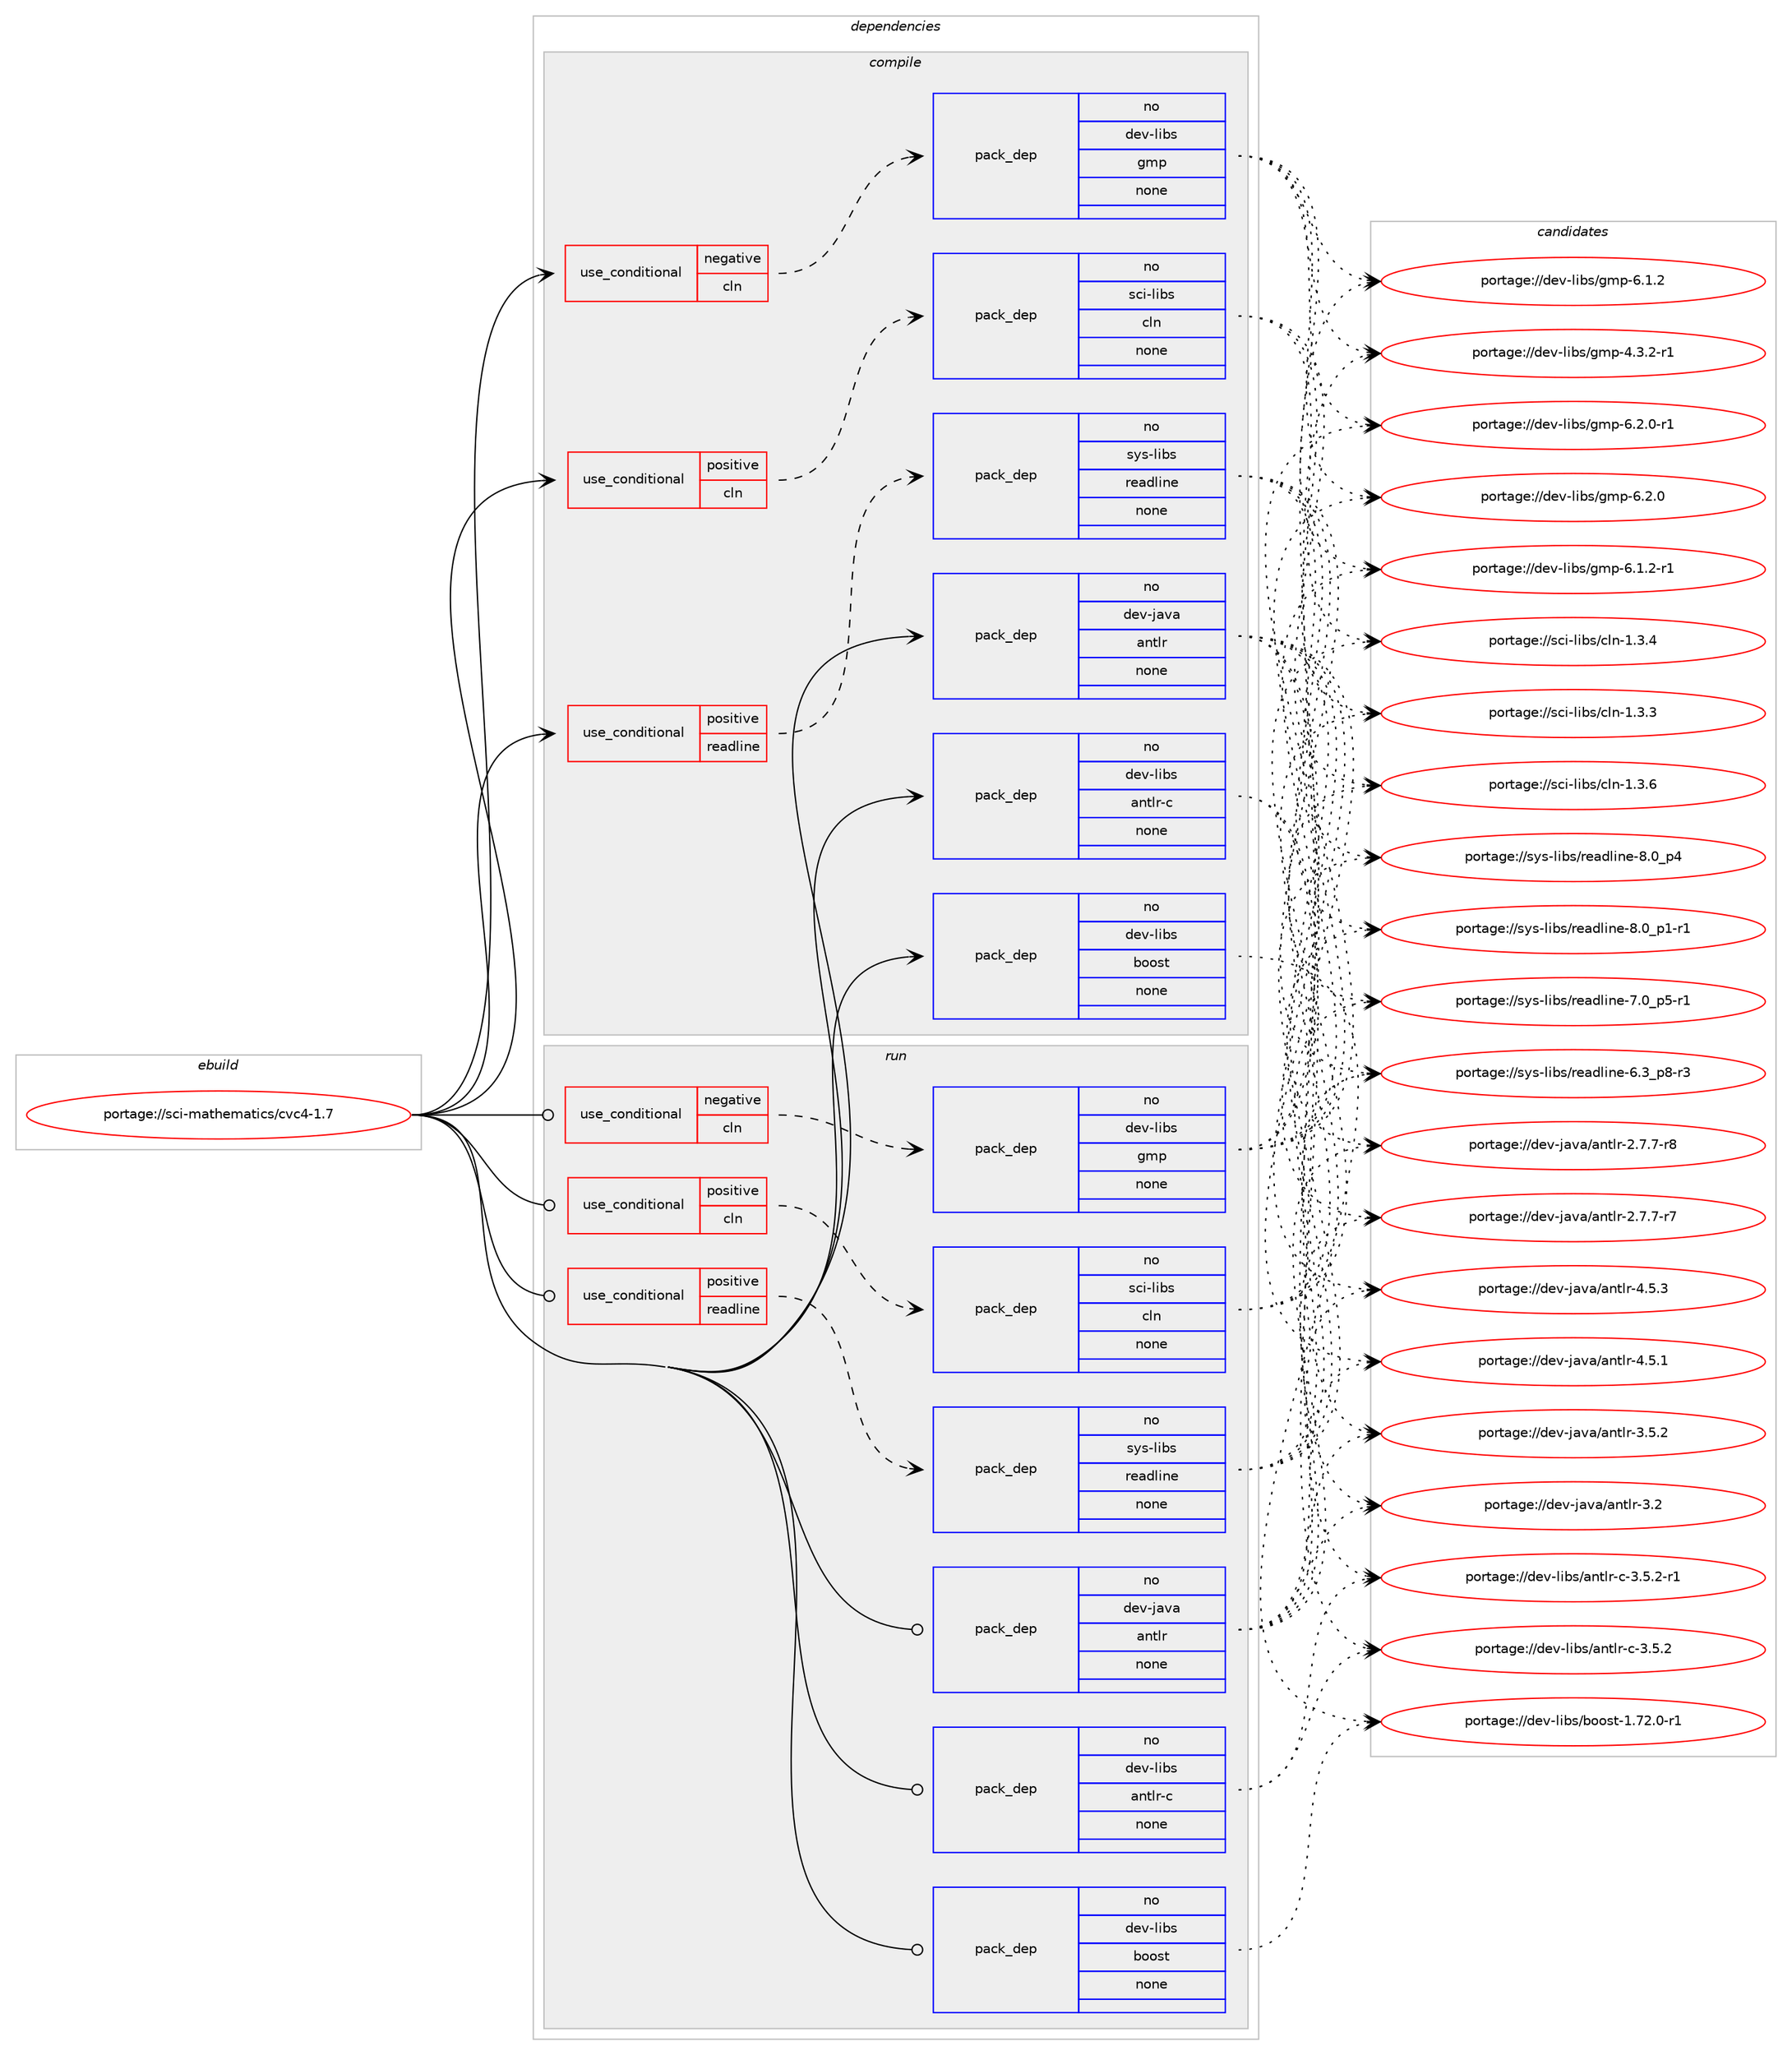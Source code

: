 digraph prolog {

# *************
# Graph options
# *************

newrank=true;
concentrate=true;
compound=true;
graph [rankdir=LR,fontname=Helvetica,fontsize=10,ranksep=1.5];#, ranksep=2.5, nodesep=0.2];
edge  [arrowhead=vee];
node  [fontname=Helvetica,fontsize=10];

# **********
# The ebuild
# **********

subgraph cluster_leftcol {
color=gray;
rank=same;
label=<<i>ebuild</i>>;
id [label="portage://sci-mathematics/cvc4-1.7", color=red, width=4, href="../sci-mathematics/cvc4-1.7.svg"];
}

# ****************
# The dependencies
# ****************

subgraph cluster_midcol {
color=gray;
label=<<i>dependencies</i>>;
subgraph cluster_compile {
fillcolor="#eeeeee";
style=filled;
label=<<i>compile</i>>;
subgraph cond6609 {
dependency36880 [label=<<TABLE BORDER="0" CELLBORDER="1" CELLSPACING="0" CELLPADDING="4"><TR><TD ROWSPAN="3" CELLPADDING="10">use_conditional</TD></TR><TR><TD>negative</TD></TR><TR><TD>cln</TD></TR></TABLE>>, shape=none, color=red];
subgraph pack29470 {
dependency36881 [label=<<TABLE BORDER="0" CELLBORDER="1" CELLSPACING="0" CELLPADDING="4" WIDTH="220"><TR><TD ROWSPAN="6" CELLPADDING="30">pack_dep</TD></TR><TR><TD WIDTH="110">no</TD></TR><TR><TD>dev-libs</TD></TR><TR><TD>gmp</TD></TR><TR><TD>none</TD></TR><TR><TD></TD></TR></TABLE>>, shape=none, color=blue];
}
dependency36880:e -> dependency36881:w [weight=20,style="dashed",arrowhead="vee"];
}
id:e -> dependency36880:w [weight=20,style="solid",arrowhead="vee"];
subgraph cond6610 {
dependency36882 [label=<<TABLE BORDER="0" CELLBORDER="1" CELLSPACING="0" CELLPADDING="4"><TR><TD ROWSPAN="3" CELLPADDING="10">use_conditional</TD></TR><TR><TD>positive</TD></TR><TR><TD>cln</TD></TR></TABLE>>, shape=none, color=red];
subgraph pack29471 {
dependency36883 [label=<<TABLE BORDER="0" CELLBORDER="1" CELLSPACING="0" CELLPADDING="4" WIDTH="220"><TR><TD ROWSPAN="6" CELLPADDING="30">pack_dep</TD></TR><TR><TD WIDTH="110">no</TD></TR><TR><TD>sci-libs</TD></TR><TR><TD>cln</TD></TR><TR><TD>none</TD></TR><TR><TD></TD></TR></TABLE>>, shape=none, color=blue];
}
dependency36882:e -> dependency36883:w [weight=20,style="dashed",arrowhead="vee"];
}
id:e -> dependency36882:w [weight=20,style="solid",arrowhead="vee"];
subgraph cond6611 {
dependency36884 [label=<<TABLE BORDER="0" CELLBORDER="1" CELLSPACING="0" CELLPADDING="4"><TR><TD ROWSPAN="3" CELLPADDING="10">use_conditional</TD></TR><TR><TD>positive</TD></TR><TR><TD>readline</TD></TR></TABLE>>, shape=none, color=red];
subgraph pack29472 {
dependency36885 [label=<<TABLE BORDER="0" CELLBORDER="1" CELLSPACING="0" CELLPADDING="4" WIDTH="220"><TR><TD ROWSPAN="6" CELLPADDING="30">pack_dep</TD></TR><TR><TD WIDTH="110">no</TD></TR><TR><TD>sys-libs</TD></TR><TR><TD>readline</TD></TR><TR><TD>none</TD></TR><TR><TD></TD></TR></TABLE>>, shape=none, color=blue];
}
dependency36884:e -> dependency36885:w [weight=20,style="dashed",arrowhead="vee"];
}
id:e -> dependency36884:w [weight=20,style="solid",arrowhead="vee"];
subgraph pack29473 {
dependency36886 [label=<<TABLE BORDER="0" CELLBORDER="1" CELLSPACING="0" CELLPADDING="4" WIDTH="220"><TR><TD ROWSPAN="6" CELLPADDING="30">pack_dep</TD></TR><TR><TD WIDTH="110">no</TD></TR><TR><TD>dev-java</TD></TR><TR><TD>antlr</TD></TR><TR><TD>none</TD></TR><TR><TD></TD></TR></TABLE>>, shape=none, color=blue];
}
id:e -> dependency36886:w [weight=20,style="solid",arrowhead="vee"];
subgraph pack29474 {
dependency36887 [label=<<TABLE BORDER="0" CELLBORDER="1" CELLSPACING="0" CELLPADDING="4" WIDTH="220"><TR><TD ROWSPAN="6" CELLPADDING="30">pack_dep</TD></TR><TR><TD WIDTH="110">no</TD></TR><TR><TD>dev-libs</TD></TR><TR><TD>antlr-c</TD></TR><TR><TD>none</TD></TR><TR><TD></TD></TR></TABLE>>, shape=none, color=blue];
}
id:e -> dependency36887:w [weight=20,style="solid",arrowhead="vee"];
subgraph pack29475 {
dependency36888 [label=<<TABLE BORDER="0" CELLBORDER="1" CELLSPACING="0" CELLPADDING="4" WIDTH="220"><TR><TD ROWSPAN="6" CELLPADDING="30">pack_dep</TD></TR><TR><TD WIDTH="110">no</TD></TR><TR><TD>dev-libs</TD></TR><TR><TD>boost</TD></TR><TR><TD>none</TD></TR><TR><TD></TD></TR></TABLE>>, shape=none, color=blue];
}
id:e -> dependency36888:w [weight=20,style="solid",arrowhead="vee"];
}
subgraph cluster_compileandrun {
fillcolor="#eeeeee";
style=filled;
label=<<i>compile and run</i>>;
}
subgraph cluster_run {
fillcolor="#eeeeee";
style=filled;
label=<<i>run</i>>;
subgraph cond6612 {
dependency36889 [label=<<TABLE BORDER="0" CELLBORDER="1" CELLSPACING="0" CELLPADDING="4"><TR><TD ROWSPAN="3" CELLPADDING="10">use_conditional</TD></TR><TR><TD>negative</TD></TR><TR><TD>cln</TD></TR></TABLE>>, shape=none, color=red];
subgraph pack29476 {
dependency36890 [label=<<TABLE BORDER="0" CELLBORDER="1" CELLSPACING="0" CELLPADDING="4" WIDTH="220"><TR><TD ROWSPAN="6" CELLPADDING="30">pack_dep</TD></TR><TR><TD WIDTH="110">no</TD></TR><TR><TD>dev-libs</TD></TR><TR><TD>gmp</TD></TR><TR><TD>none</TD></TR><TR><TD></TD></TR></TABLE>>, shape=none, color=blue];
}
dependency36889:e -> dependency36890:w [weight=20,style="dashed",arrowhead="vee"];
}
id:e -> dependency36889:w [weight=20,style="solid",arrowhead="odot"];
subgraph cond6613 {
dependency36891 [label=<<TABLE BORDER="0" CELLBORDER="1" CELLSPACING="0" CELLPADDING="4"><TR><TD ROWSPAN="3" CELLPADDING="10">use_conditional</TD></TR><TR><TD>positive</TD></TR><TR><TD>cln</TD></TR></TABLE>>, shape=none, color=red];
subgraph pack29477 {
dependency36892 [label=<<TABLE BORDER="0" CELLBORDER="1" CELLSPACING="0" CELLPADDING="4" WIDTH="220"><TR><TD ROWSPAN="6" CELLPADDING="30">pack_dep</TD></TR><TR><TD WIDTH="110">no</TD></TR><TR><TD>sci-libs</TD></TR><TR><TD>cln</TD></TR><TR><TD>none</TD></TR><TR><TD></TD></TR></TABLE>>, shape=none, color=blue];
}
dependency36891:e -> dependency36892:w [weight=20,style="dashed",arrowhead="vee"];
}
id:e -> dependency36891:w [weight=20,style="solid",arrowhead="odot"];
subgraph cond6614 {
dependency36893 [label=<<TABLE BORDER="0" CELLBORDER="1" CELLSPACING="0" CELLPADDING="4"><TR><TD ROWSPAN="3" CELLPADDING="10">use_conditional</TD></TR><TR><TD>positive</TD></TR><TR><TD>readline</TD></TR></TABLE>>, shape=none, color=red];
subgraph pack29478 {
dependency36894 [label=<<TABLE BORDER="0" CELLBORDER="1" CELLSPACING="0" CELLPADDING="4" WIDTH="220"><TR><TD ROWSPAN="6" CELLPADDING="30">pack_dep</TD></TR><TR><TD WIDTH="110">no</TD></TR><TR><TD>sys-libs</TD></TR><TR><TD>readline</TD></TR><TR><TD>none</TD></TR><TR><TD></TD></TR></TABLE>>, shape=none, color=blue];
}
dependency36893:e -> dependency36894:w [weight=20,style="dashed",arrowhead="vee"];
}
id:e -> dependency36893:w [weight=20,style="solid",arrowhead="odot"];
subgraph pack29479 {
dependency36895 [label=<<TABLE BORDER="0" CELLBORDER="1" CELLSPACING="0" CELLPADDING="4" WIDTH="220"><TR><TD ROWSPAN="6" CELLPADDING="30">pack_dep</TD></TR><TR><TD WIDTH="110">no</TD></TR><TR><TD>dev-java</TD></TR><TR><TD>antlr</TD></TR><TR><TD>none</TD></TR><TR><TD></TD></TR></TABLE>>, shape=none, color=blue];
}
id:e -> dependency36895:w [weight=20,style="solid",arrowhead="odot"];
subgraph pack29480 {
dependency36896 [label=<<TABLE BORDER="0" CELLBORDER="1" CELLSPACING="0" CELLPADDING="4" WIDTH="220"><TR><TD ROWSPAN="6" CELLPADDING="30">pack_dep</TD></TR><TR><TD WIDTH="110">no</TD></TR><TR><TD>dev-libs</TD></TR><TR><TD>antlr-c</TD></TR><TR><TD>none</TD></TR><TR><TD></TD></TR></TABLE>>, shape=none, color=blue];
}
id:e -> dependency36896:w [weight=20,style="solid",arrowhead="odot"];
subgraph pack29481 {
dependency36897 [label=<<TABLE BORDER="0" CELLBORDER="1" CELLSPACING="0" CELLPADDING="4" WIDTH="220"><TR><TD ROWSPAN="6" CELLPADDING="30">pack_dep</TD></TR><TR><TD WIDTH="110">no</TD></TR><TR><TD>dev-libs</TD></TR><TR><TD>boost</TD></TR><TR><TD>none</TD></TR><TR><TD></TD></TR></TABLE>>, shape=none, color=blue];
}
id:e -> dependency36897:w [weight=20,style="solid",arrowhead="odot"];
}
}

# **************
# The candidates
# **************

subgraph cluster_choices {
rank=same;
color=gray;
label=<<i>candidates</i>>;

subgraph choice29470 {
color=black;
nodesep=1;
choice1001011184510810598115471031091124554465046484511449 [label="portage://dev-libs/gmp-6.2.0-r1", color=red, width=4,href="../dev-libs/gmp-6.2.0-r1.svg"];
choice100101118451081059811547103109112455446504648 [label="portage://dev-libs/gmp-6.2.0", color=red, width=4,href="../dev-libs/gmp-6.2.0.svg"];
choice1001011184510810598115471031091124554464946504511449 [label="portage://dev-libs/gmp-6.1.2-r1", color=red, width=4,href="../dev-libs/gmp-6.1.2-r1.svg"];
choice100101118451081059811547103109112455446494650 [label="portage://dev-libs/gmp-6.1.2", color=red, width=4,href="../dev-libs/gmp-6.1.2.svg"];
choice1001011184510810598115471031091124552465146504511449 [label="portage://dev-libs/gmp-4.3.2-r1", color=red, width=4,href="../dev-libs/gmp-4.3.2-r1.svg"];
dependency36881:e -> choice1001011184510810598115471031091124554465046484511449:w [style=dotted,weight="100"];
dependency36881:e -> choice100101118451081059811547103109112455446504648:w [style=dotted,weight="100"];
dependency36881:e -> choice1001011184510810598115471031091124554464946504511449:w [style=dotted,weight="100"];
dependency36881:e -> choice100101118451081059811547103109112455446494650:w [style=dotted,weight="100"];
dependency36881:e -> choice1001011184510810598115471031091124552465146504511449:w [style=dotted,weight="100"];
}
subgraph choice29471 {
color=black;
nodesep=1;
choice1159910545108105981154799108110454946514654 [label="portage://sci-libs/cln-1.3.6", color=red, width=4,href="../sci-libs/cln-1.3.6.svg"];
choice1159910545108105981154799108110454946514652 [label="portage://sci-libs/cln-1.3.4", color=red, width=4,href="../sci-libs/cln-1.3.4.svg"];
choice1159910545108105981154799108110454946514651 [label="portage://sci-libs/cln-1.3.3", color=red, width=4,href="../sci-libs/cln-1.3.3.svg"];
dependency36883:e -> choice1159910545108105981154799108110454946514654:w [style=dotted,weight="100"];
dependency36883:e -> choice1159910545108105981154799108110454946514652:w [style=dotted,weight="100"];
dependency36883:e -> choice1159910545108105981154799108110454946514651:w [style=dotted,weight="100"];
}
subgraph choice29472 {
color=black;
nodesep=1;
choice11512111545108105981154711410197100108105110101455646489511252 [label="portage://sys-libs/readline-8.0_p4", color=red, width=4,href="../sys-libs/readline-8.0_p4.svg"];
choice115121115451081059811547114101971001081051101014556464895112494511449 [label="portage://sys-libs/readline-8.0_p1-r1", color=red, width=4,href="../sys-libs/readline-8.0_p1-r1.svg"];
choice115121115451081059811547114101971001081051101014555464895112534511449 [label="portage://sys-libs/readline-7.0_p5-r1", color=red, width=4,href="../sys-libs/readline-7.0_p5-r1.svg"];
choice115121115451081059811547114101971001081051101014554465195112564511451 [label="portage://sys-libs/readline-6.3_p8-r3", color=red, width=4,href="../sys-libs/readline-6.3_p8-r3.svg"];
dependency36885:e -> choice11512111545108105981154711410197100108105110101455646489511252:w [style=dotted,weight="100"];
dependency36885:e -> choice115121115451081059811547114101971001081051101014556464895112494511449:w [style=dotted,weight="100"];
dependency36885:e -> choice115121115451081059811547114101971001081051101014555464895112534511449:w [style=dotted,weight="100"];
dependency36885:e -> choice115121115451081059811547114101971001081051101014554465195112564511451:w [style=dotted,weight="100"];
}
subgraph choice29473 {
color=black;
nodesep=1;
choice1001011184510697118974797110116108114455246534651 [label="portage://dev-java/antlr-4.5.3", color=red, width=4,href="../dev-java/antlr-4.5.3.svg"];
choice1001011184510697118974797110116108114455246534649 [label="portage://dev-java/antlr-4.5.1", color=red, width=4,href="../dev-java/antlr-4.5.1.svg"];
choice1001011184510697118974797110116108114455146534650 [label="portage://dev-java/antlr-3.5.2", color=red, width=4,href="../dev-java/antlr-3.5.2.svg"];
choice100101118451069711897479711011610811445514650 [label="portage://dev-java/antlr-3.2", color=red, width=4,href="../dev-java/antlr-3.2.svg"];
choice10010111845106971189747971101161081144550465546554511456 [label="portage://dev-java/antlr-2.7.7-r8", color=red, width=4,href="../dev-java/antlr-2.7.7-r8.svg"];
choice10010111845106971189747971101161081144550465546554511455 [label="portage://dev-java/antlr-2.7.7-r7", color=red, width=4,href="../dev-java/antlr-2.7.7-r7.svg"];
dependency36886:e -> choice1001011184510697118974797110116108114455246534651:w [style=dotted,weight="100"];
dependency36886:e -> choice1001011184510697118974797110116108114455246534649:w [style=dotted,weight="100"];
dependency36886:e -> choice1001011184510697118974797110116108114455146534650:w [style=dotted,weight="100"];
dependency36886:e -> choice100101118451069711897479711011610811445514650:w [style=dotted,weight="100"];
dependency36886:e -> choice10010111845106971189747971101161081144550465546554511456:w [style=dotted,weight="100"];
dependency36886:e -> choice10010111845106971189747971101161081144550465546554511455:w [style=dotted,weight="100"];
}
subgraph choice29474 {
color=black;
nodesep=1;
choice1001011184510810598115479711011610811445994551465346504511449 [label="portage://dev-libs/antlr-c-3.5.2-r1", color=red, width=4,href="../dev-libs/antlr-c-3.5.2-r1.svg"];
choice100101118451081059811547971101161081144599455146534650 [label="portage://dev-libs/antlr-c-3.5.2", color=red, width=4,href="../dev-libs/antlr-c-3.5.2.svg"];
dependency36887:e -> choice1001011184510810598115479711011610811445994551465346504511449:w [style=dotted,weight="100"];
dependency36887:e -> choice100101118451081059811547971101161081144599455146534650:w [style=dotted,weight="100"];
}
subgraph choice29475 {
color=black;
nodesep=1;
choice10010111845108105981154798111111115116454946555046484511449 [label="portage://dev-libs/boost-1.72.0-r1", color=red, width=4,href="../dev-libs/boost-1.72.0-r1.svg"];
dependency36888:e -> choice10010111845108105981154798111111115116454946555046484511449:w [style=dotted,weight="100"];
}
subgraph choice29476 {
color=black;
nodesep=1;
choice1001011184510810598115471031091124554465046484511449 [label="portage://dev-libs/gmp-6.2.0-r1", color=red, width=4,href="../dev-libs/gmp-6.2.0-r1.svg"];
choice100101118451081059811547103109112455446504648 [label="portage://dev-libs/gmp-6.2.0", color=red, width=4,href="../dev-libs/gmp-6.2.0.svg"];
choice1001011184510810598115471031091124554464946504511449 [label="portage://dev-libs/gmp-6.1.2-r1", color=red, width=4,href="../dev-libs/gmp-6.1.2-r1.svg"];
choice100101118451081059811547103109112455446494650 [label="portage://dev-libs/gmp-6.1.2", color=red, width=4,href="../dev-libs/gmp-6.1.2.svg"];
choice1001011184510810598115471031091124552465146504511449 [label="portage://dev-libs/gmp-4.3.2-r1", color=red, width=4,href="../dev-libs/gmp-4.3.2-r1.svg"];
dependency36890:e -> choice1001011184510810598115471031091124554465046484511449:w [style=dotted,weight="100"];
dependency36890:e -> choice100101118451081059811547103109112455446504648:w [style=dotted,weight="100"];
dependency36890:e -> choice1001011184510810598115471031091124554464946504511449:w [style=dotted,weight="100"];
dependency36890:e -> choice100101118451081059811547103109112455446494650:w [style=dotted,weight="100"];
dependency36890:e -> choice1001011184510810598115471031091124552465146504511449:w [style=dotted,weight="100"];
}
subgraph choice29477 {
color=black;
nodesep=1;
choice1159910545108105981154799108110454946514654 [label="portage://sci-libs/cln-1.3.6", color=red, width=4,href="../sci-libs/cln-1.3.6.svg"];
choice1159910545108105981154799108110454946514652 [label="portage://sci-libs/cln-1.3.4", color=red, width=4,href="../sci-libs/cln-1.3.4.svg"];
choice1159910545108105981154799108110454946514651 [label="portage://sci-libs/cln-1.3.3", color=red, width=4,href="../sci-libs/cln-1.3.3.svg"];
dependency36892:e -> choice1159910545108105981154799108110454946514654:w [style=dotted,weight="100"];
dependency36892:e -> choice1159910545108105981154799108110454946514652:w [style=dotted,weight="100"];
dependency36892:e -> choice1159910545108105981154799108110454946514651:w [style=dotted,weight="100"];
}
subgraph choice29478 {
color=black;
nodesep=1;
choice11512111545108105981154711410197100108105110101455646489511252 [label="portage://sys-libs/readline-8.0_p4", color=red, width=4,href="../sys-libs/readline-8.0_p4.svg"];
choice115121115451081059811547114101971001081051101014556464895112494511449 [label="portage://sys-libs/readline-8.0_p1-r1", color=red, width=4,href="../sys-libs/readline-8.0_p1-r1.svg"];
choice115121115451081059811547114101971001081051101014555464895112534511449 [label="portage://sys-libs/readline-7.0_p5-r1", color=red, width=4,href="../sys-libs/readline-7.0_p5-r1.svg"];
choice115121115451081059811547114101971001081051101014554465195112564511451 [label="portage://sys-libs/readline-6.3_p8-r3", color=red, width=4,href="../sys-libs/readline-6.3_p8-r3.svg"];
dependency36894:e -> choice11512111545108105981154711410197100108105110101455646489511252:w [style=dotted,weight="100"];
dependency36894:e -> choice115121115451081059811547114101971001081051101014556464895112494511449:w [style=dotted,weight="100"];
dependency36894:e -> choice115121115451081059811547114101971001081051101014555464895112534511449:w [style=dotted,weight="100"];
dependency36894:e -> choice115121115451081059811547114101971001081051101014554465195112564511451:w [style=dotted,weight="100"];
}
subgraph choice29479 {
color=black;
nodesep=1;
choice1001011184510697118974797110116108114455246534651 [label="portage://dev-java/antlr-4.5.3", color=red, width=4,href="../dev-java/antlr-4.5.3.svg"];
choice1001011184510697118974797110116108114455246534649 [label="portage://dev-java/antlr-4.5.1", color=red, width=4,href="../dev-java/antlr-4.5.1.svg"];
choice1001011184510697118974797110116108114455146534650 [label="portage://dev-java/antlr-3.5.2", color=red, width=4,href="../dev-java/antlr-3.5.2.svg"];
choice100101118451069711897479711011610811445514650 [label="portage://dev-java/antlr-3.2", color=red, width=4,href="../dev-java/antlr-3.2.svg"];
choice10010111845106971189747971101161081144550465546554511456 [label="portage://dev-java/antlr-2.7.7-r8", color=red, width=4,href="../dev-java/antlr-2.7.7-r8.svg"];
choice10010111845106971189747971101161081144550465546554511455 [label="portage://dev-java/antlr-2.7.7-r7", color=red, width=4,href="../dev-java/antlr-2.7.7-r7.svg"];
dependency36895:e -> choice1001011184510697118974797110116108114455246534651:w [style=dotted,weight="100"];
dependency36895:e -> choice1001011184510697118974797110116108114455246534649:w [style=dotted,weight="100"];
dependency36895:e -> choice1001011184510697118974797110116108114455146534650:w [style=dotted,weight="100"];
dependency36895:e -> choice100101118451069711897479711011610811445514650:w [style=dotted,weight="100"];
dependency36895:e -> choice10010111845106971189747971101161081144550465546554511456:w [style=dotted,weight="100"];
dependency36895:e -> choice10010111845106971189747971101161081144550465546554511455:w [style=dotted,weight="100"];
}
subgraph choice29480 {
color=black;
nodesep=1;
choice1001011184510810598115479711011610811445994551465346504511449 [label="portage://dev-libs/antlr-c-3.5.2-r1", color=red, width=4,href="../dev-libs/antlr-c-3.5.2-r1.svg"];
choice100101118451081059811547971101161081144599455146534650 [label="portage://dev-libs/antlr-c-3.5.2", color=red, width=4,href="../dev-libs/antlr-c-3.5.2.svg"];
dependency36896:e -> choice1001011184510810598115479711011610811445994551465346504511449:w [style=dotted,weight="100"];
dependency36896:e -> choice100101118451081059811547971101161081144599455146534650:w [style=dotted,weight="100"];
}
subgraph choice29481 {
color=black;
nodesep=1;
choice10010111845108105981154798111111115116454946555046484511449 [label="portage://dev-libs/boost-1.72.0-r1", color=red, width=4,href="../dev-libs/boost-1.72.0-r1.svg"];
dependency36897:e -> choice10010111845108105981154798111111115116454946555046484511449:w [style=dotted,weight="100"];
}
}

}
